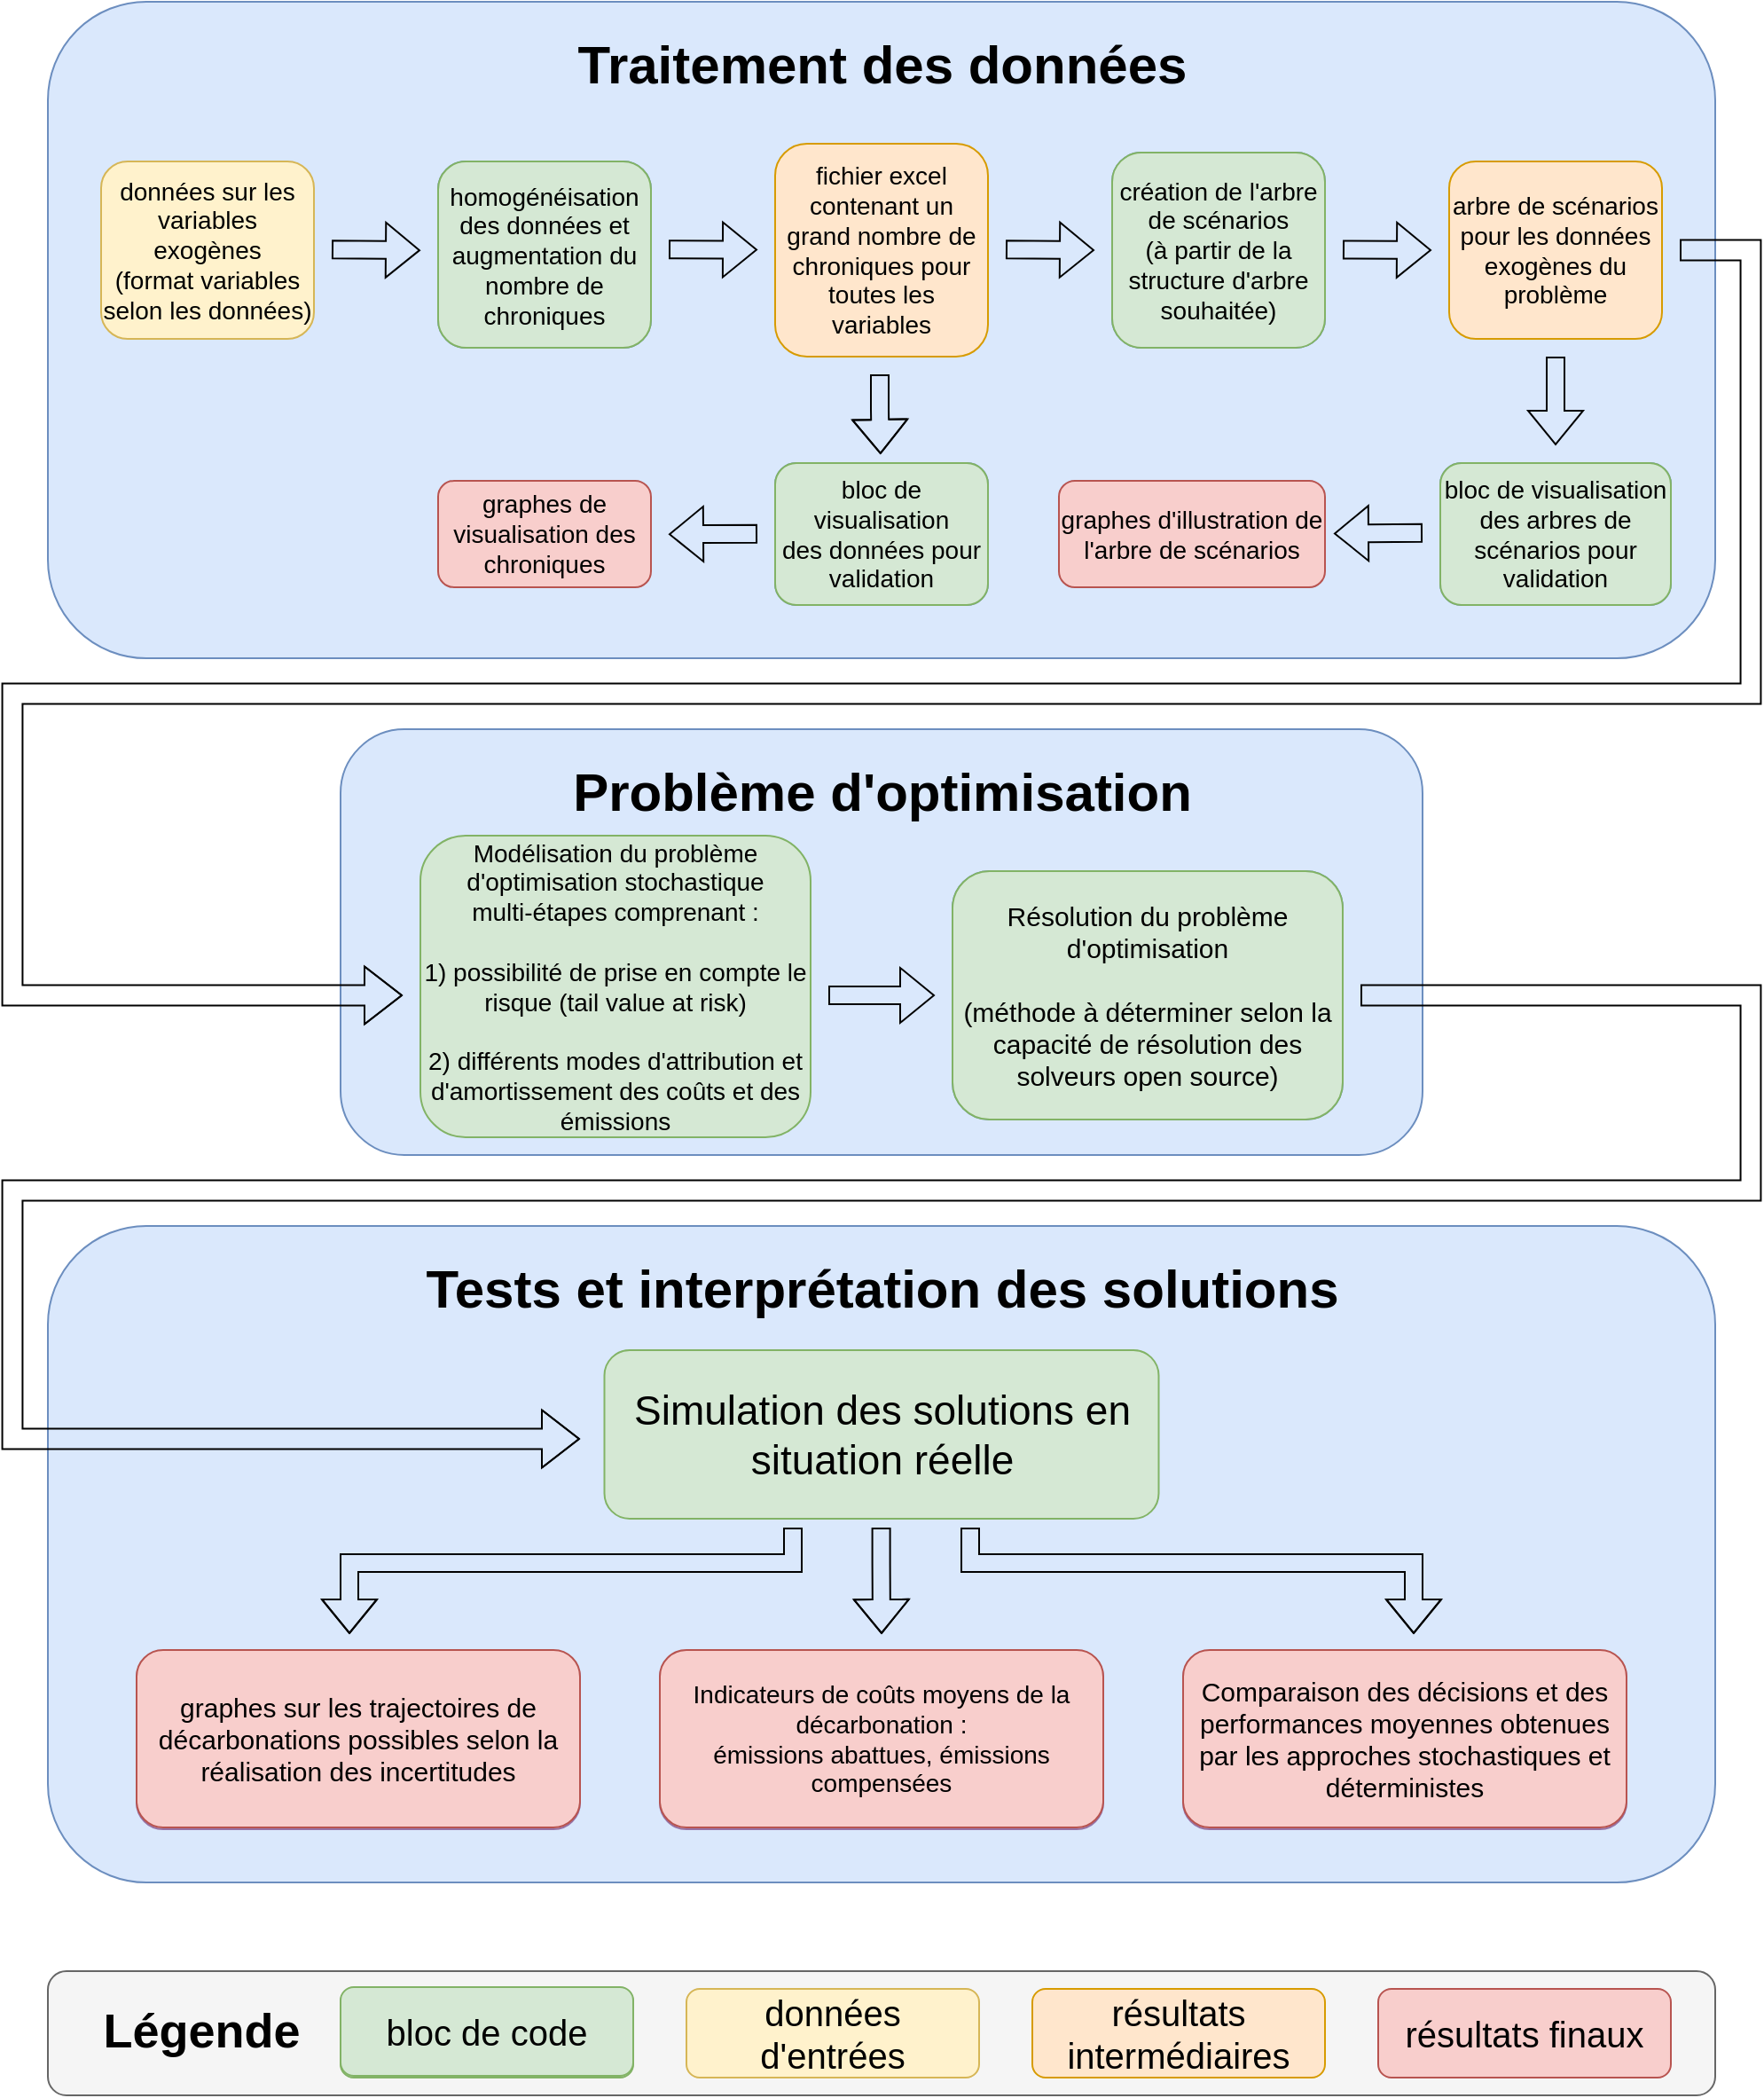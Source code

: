 <mxfile version="20.5.1" type="github">
  <diagram id="UGLpWQPzaHl7IFxpticA" name="Page-1">
    <mxGraphModel dx="3031" dy="1450" grid="1" gridSize="10" guides="1" tooltips="1" connect="1" arrows="1" fold="1" page="1" pageScale="1" pageWidth="827" pageHeight="1169" background="#ffffff" math="0" shadow="0">
      <root>
        <mxCell id="0" />
        <mxCell id="1" parent="0" />
        <mxCell id="GMd4P8_Klf1V9hqmh4ww-91" value="" style="rounded=1;whiteSpace=wrap;html=1;fillColor=#f5f5f5;strokeColor=#666666;imageWidth=18;allowArrows=0;connectable=0;fontColor=#333333;" vertex="1" parent="1">
          <mxGeometry x="20" y="1180" width="940" height="70" as="geometry" />
        </mxCell>
        <mxCell id="GMd4P8_Klf1V9hqmh4ww-72" value="&lt;font style=&quot;font-size: 30px;&quot;&gt;&lt;b&gt;Problème d&#39;optimisation&lt;/b&gt;&lt;/font&gt;" style="text;html=1;align=center;verticalAlign=middle;resizable=0;points=[];autosize=1;strokeColor=none;fillColor=none;" vertex="1" parent="1">
          <mxGeometry x="313" y="490" width="370" height="50" as="geometry" />
        </mxCell>
        <mxCell id="GMd4P8_Klf1V9hqmh4ww-62" value="" style="rounded=1;whiteSpace=wrap;html=1;fillColor=#dae8fc;strokeColor=#6c8ebf;imageWidth=18;allowArrows=0;connectable=0;" vertex="1" parent="1">
          <mxGeometry x="20" y="760" width="940" height="370" as="geometry" />
        </mxCell>
        <mxCell id="GMd4P8_Klf1V9hqmh4ww-23" value="" style="rounded=1;whiteSpace=wrap;html=1;fillColor=#dae8fc;strokeColor=#6c8ebf;connectable=0;allowArrows=0;" vertex="1" parent="1">
          <mxGeometry x="20" y="70" width="940" height="370" as="geometry" />
        </mxCell>
        <mxCell id="GMd4P8_Klf1V9hqmh4ww-2" value="" style="shape=flexArrow;endArrow=classic;html=1;rounded=0;" edge="1" parent="1">
          <mxGeometry width="50" height="50" relative="1" as="geometry">
            <mxPoint x="180" y="209.66" as="sourcePoint" />
            <mxPoint x="230" y="210.08" as="targetPoint" />
            <Array as="points">
              <mxPoint x="180" y="209.66" />
            </Array>
          </mxGeometry>
        </mxCell>
        <mxCell id="GMd4P8_Klf1V9hqmh4ww-3" value="&lt;div style=&quot;font-size: 14px;&quot; align=&quot;center&quot;&gt;&lt;font style=&quot;font-size: 14px;&quot;&gt;homogénéisation des données et augmentation du nombre de chroniques&lt;br&gt;&lt;/font&gt;&lt;/div&gt;" style="rounded=1;whiteSpace=wrap;html=1;fillColor=#dae8fc;strokeColor=#6c8ebf;" vertex="1" parent="1">
          <mxGeometry x="240" y="160" width="120" height="105" as="geometry" />
        </mxCell>
        <mxCell id="GMd4P8_Klf1V9hqmh4ww-4" value="" style="shape=flexArrow;endArrow=classic;html=1;rounded=0;" edge="1" parent="1">
          <mxGeometry width="50" height="50" relative="1" as="geometry">
            <mxPoint x="370" y="209.66" as="sourcePoint" />
            <mxPoint x="420" y="209.8" as="targetPoint" />
          </mxGeometry>
        </mxCell>
        <mxCell id="GMd4P8_Klf1V9hqmh4ww-6" value="&lt;div style=&quot;font-size: 14px;&quot;&gt;&lt;font style=&quot;font-size: 14px;&quot;&gt;fichier excel&lt;/font&gt;&lt;/div&gt;&lt;div style=&quot;font-size: 14px;&quot;&gt;&lt;font style=&quot;font-size: 14px;&quot;&gt;contenant un grand nombre de chroniques pour toutes les variables&lt;br&gt;&lt;/font&gt;&lt;/div&gt;" style="rounded=1;whiteSpace=wrap;html=1;fillColor=#ffe6cc;strokeColor=#d79b00;" vertex="1" parent="1">
          <mxGeometry x="430" y="150" width="120" height="120" as="geometry" />
        </mxCell>
        <mxCell id="GMd4P8_Klf1V9hqmh4ww-14" value="&lt;div style=&quot;font-size: 14px;&quot;&gt;&lt;font style=&quot;font-size: 14px;&quot;&gt;données sur les variables exogènes &lt;br&gt;&lt;/font&gt;&lt;/div&gt;&lt;div style=&quot;font-size: 14px;&quot;&gt;&lt;font style=&quot;font-size: 14px;&quot;&gt;(format variables selon les données)&lt;br&gt;&lt;/font&gt;&lt;/div&gt;" style="rounded=1;whiteSpace=wrap;html=1;fillColor=#fff2cc;strokeColor=#d6b656;" vertex="1" parent="1">
          <mxGeometry x="50" y="160" width="120" height="100" as="geometry" />
        </mxCell>
        <mxCell id="GMd4P8_Klf1V9hqmh4ww-15" value="" style="shape=flexArrow;endArrow=classic;html=1;rounded=0;" edge="1" parent="1">
          <mxGeometry width="50" height="50" relative="1" as="geometry">
            <mxPoint x="560" y="209.66" as="sourcePoint" />
            <mxPoint x="610" y="209.99" as="targetPoint" />
          </mxGeometry>
        </mxCell>
        <mxCell id="GMd4P8_Klf1V9hqmh4ww-17" value="&lt;div style=&quot;font-size: 14px;&quot; align=&quot;center&quot;&gt;&lt;font style=&quot;font-size: 14px;&quot;&gt;bloc de création de l&#39;arbre de scénarios&lt;/font&gt;&lt;/div&gt;&lt;div style=&quot;font-size: 14px;&quot; align=&quot;center&quot;&gt;&lt;font style=&quot;font-size: 14px;&quot;&gt;(à partir de la structure d&#39;arbre souhaitée)&lt;br&gt;&lt;/font&gt;&lt;/div&gt;" style="rounded=1;whiteSpace=wrap;html=1;fillColor=#dae8fc;strokeColor=#6c8ebf;" vertex="1" parent="1">
          <mxGeometry x="620" y="155" width="120" height="110" as="geometry" />
        </mxCell>
        <mxCell id="GMd4P8_Klf1V9hqmh4ww-19" value="" style="shape=flexArrow;endArrow=classic;html=1;rounded=0;" edge="1" parent="1">
          <mxGeometry width="50" height="50" relative="1" as="geometry">
            <mxPoint x="750" y="209.72" as="sourcePoint" />
            <mxPoint x="800.0" y="210.05" as="targetPoint" />
          </mxGeometry>
        </mxCell>
        <mxCell id="GMd4P8_Klf1V9hqmh4ww-21" value="&lt;font style=&quot;font-size: 14px;&quot;&gt;arbre de scénarios pour les données exogènes du problème&lt;/font&gt;" style="rounded=1;whiteSpace=wrap;html=1;fillColor=#ffe6cc;strokeColor=#d79b00;" vertex="1" parent="1">
          <mxGeometry x="810" y="160" width="120" height="100" as="geometry" />
        </mxCell>
        <mxCell id="GMd4P8_Klf1V9hqmh4ww-24" value="&lt;font style=&quot;font-size: 30px;&quot;&gt;&lt;b&gt;Traitement des données&lt;br&gt;&lt;/b&gt;&lt;/font&gt;" style="text;html=1;align=center;verticalAlign=middle;resizable=0;points=[];autosize=1;strokeColor=none;fillColor=none;" vertex="1" parent="1">
          <mxGeometry x="305" y="80" width="370" height="50" as="geometry" />
        </mxCell>
        <mxCell id="GMd4P8_Klf1V9hqmh4ww-25" value="" style="rounded=1;whiteSpace=wrap;html=1;fillColor=#dae8fc;strokeColor=#6c8ebf;imageWidth=18;allowArrows=0;connectable=0;" vertex="1" parent="1">
          <mxGeometry x="185" y="480" width="610" height="240" as="geometry" />
        </mxCell>
        <mxCell id="GMd4P8_Klf1V9hqmh4ww-26" value="&lt;font style=&quot;font-size: 30px;&quot;&gt;&lt;b&gt;Problème d&#39;optimisation&lt;/b&gt;&lt;/font&gt;" style="text;html=1;align=center;verticalAlign=middle;resizable=0;points=[];autosize=1;strokeColor=none;fillColor=none;" vertex="1" parent="1">
          <mxGeometry x="305" y="490" width="370" height="50" as="geometry" />
        </mxCell>
        <mxCell id="GMd4P8_Klf1V9hqmh4ww-29" value="" style="shape=flexArrow;endArrow=classic;html=1;rounded=0;width=11.429;endSize=6.667;" edge="1" parent="1">
          <mxGeometry width="50" height="50" relative="1" as="geometry">
            <mxPoint x="940" y="210" as="sourcePoint" />
            <mxPoint x="220" y="630" as="targetPoint" />
            <Array as="points">
              <mxPoint x="980" y="210" />
              <mxPoint x="980" y="460" />
              <mxPoint y="460" />
              <mxPoint y="630" />
            </Array>
          </mxGeometry>
        </mxCell>
        <mxCell id="GMd4P8_Klf1V9hqmh4ww-33" value="" style="shape=flexArrow;endArrow=classic;html=1;rounded=0;" edge="1" parent="1">
          <mxGeometry width="50" height="50" relative="1" as="geometry">
            <mxPoint x="489" y="280" as="sourcePoint" />
            <mxPoint x="489.41" y="325" as="targetPoint" />
            <Array as="points">
              <mxPoint x="489" y="300" />
            </Array>
          </mxGeometry>
        </mxCell>
        <mxCell id="GMd4P8_Klf1V9hqmh4ww-34" value="&lt;div style=&quot;font-size: 14px;&quot; align=&quot;center&quot;&gt;&lt;font style=&quot;font-size: 14px;&quot;&gt;bloc de visualisation&lt;/font&gt;&lt;/div&gt;&lt;div style=&quot;font-size: 14px;&quot; align=&quot;center&quot;&gt;&lt;font style=&quot;font-size: 14px;&quot;&gt;des données pour validation&lt;br&gt;&lt;/font&gt;&lt;/div&gt;" style="rounded=1;whiteSpace=wrap;html=1;fillColor=#dae8fc;strokeColor=#6c8ebf;" vertex="1" parent="1">
          <mxGeometry x="430" y="330" width="120" height="80" as="geometry" />
        </mxCell>
        <mxCell id="GMd4P8_Klf1V9hqmh4ww-35" value="" style="shape=flexArrow;endArrow=classic;html=1;rounded=0;" edge="1" parent="1">
          <mxGeometry width="50" height="50" relative="1" as="geometry">
            <mxPoint x="870" y="270.0" as="sourcePoint" />
            <mxPoint x="870" y="320" as="targetPoint" />
          </mxGeometry>
        </mxCell>
        <mxCell id="GMd4P8_Klf1V9hqmh4ww-36" value="&lt;div style=&quot;font-size: 14px;&quot; align=&quot;center&quot;&gt;&lt;font style=&quot;font-size: 14px;&quot;&gt;bloc de visualisation&lt;/font&gt;&lt;/div&gt;&lt;div style=&quot;font-size: 14px;&quot; align=&quot;center&quot;&gt;&lt;font style=&quot;font-size: 14px;&quot;&gt;des arbres de scénarios pour validation&lt;br&gt;&lt;/font&gt;&lt;/div&gt;" style="rounded=1;whiteSpace=wrap;html=1;fillColor=#dae8fc;strokeColor=#6c8ebf;" vertex="1" parent="1">
          <mxGeometry x="805" y="330" width="130" height="80" as="geometry" />
        </mxCell>
        <mxCell id="GMd4P8_Klf1V9hqmh4ww-39" value="&lt;font style=&quot;font-size: 14px;&quot;&gt;graphes de visualisation des chroniques&lt;/font&gt;" style="rounded=1;whiteSpace=wrap;html=1;fillColor=#f8cecc;strokeColor=#b85450;" vertex="1" parent="1">
          <mxGeometry x="240" y="340" width="120" height="60" as="geometry" />
        </mxCell>
        <mxCell id="GMd4P8_Klf1V9hqmh4ww-41" value="&lt;div&gt;&lt;font style=&quot;font-size: 14px;&quot;&gt;graphes d&#39;illustration de l&#39;arbre de scénarios&lt;/font&gt;&lt;/div&gt;" style="rounded=1;whiteSpace=wrap;html=1;fillColor=#f8cecc;strokeColor=#b85450;" vertex="1" parent="1">
          <mxGeometry x="590" y="340" width="150" height="60" as="geometry" />
        </mxCell>
        <mxCell id="GMd4P8_Klf1V9hqmh4ww-42" value="" style="shape=flexArrow;endArrow=classic;html=1;rounded=0;" edge="1" parent="1">
          <mxGeometry width="50" height="50" relative="1" as="geometry">
            <mxPoint x="795" y="369.41" as="sourcePoint" />
            <mxPoint x="745" y="369.71" as="targetPoint" />
          </mxGeometry>
        </mxCell>
        <mxCell id="GMd4P8_Klf1V9hqmh4ww-44" value="" style="shape=flexArrow;endArrow=classic;html=1;rounded=0;" edge="1" parent="1">
          <mxGeometry width="50" height="50" relative="1" as="geometry">
            <mxPoint x="420" y="369.82" as="sourcePoint" />
            <mxPoint x="370" y="370.12" as="targetPoint" />
          </mxGeometry>
        </mxCell>
        <mxCell id="GMd4P8_Klf1V9hqmh4ww-45" value="&lt;div style=&quot;font-size: 14px;&quot;&gt;&lt;font style=&quot;font-size: 14px;&quot;&gt;Modélisation du problème d&#39;optimisation stochastique &lt;br&gt;&lt;/font&gt;&lt;/div&gt;&lt;div style=&quot;font-size: 14px;&quot;&gt;&lt;font style=&quot;font-size: 14px;&quot;&gt;multi-étapes comprenant :&lt;/font&gt;&lt;/div&gt;&lt;div style=&quot;font-size: 14px;&quot;&gt;&lt;font style=&quot;font-size: 14px;&quot;&gt;&lt;br&gt;&lt;/font&gt;&lt;/div&gt;&lt;div style=&quot;font-size: 14px;&quot;&gt;&lt;font style=&quot;font-size: 14px;&quot;&gt;1) possibilité de prise en compte le risque (tail value at risk)&lt;/font&gt;&lt;/div&gt;&lt;div style=&quot;font-size: 14px;&quot;&gt;&lt;font style=&quot;font-size: 14px;&quot;&gt;&lt;br&gt;&lt;/font&gt;&lt;/div&gt;&lt;div style=&quot;font-size: 14px;&quot;&gt;&lt;font style=&quot;font-size: 14px;&quot;&gt;2) différents modes d&#39;attribution et d&#39;amortissement des coûts et des émissions&lt;br&gt;&lt;/font&gt;&lt;/div&gt;" style="rounded=1;whiteSpace=wrap;html=1;fillColor=#d5e8d4;strokeColor=#82b366;" vertex="1" parent="1">
          <mxGeometry x="230" y="540" width="220" height="170" as="geometry" />
        </mxCell>
        <mxCell id="GMd4P8_Klf1V9hqmh4ww-61" value="" style="shape=flexArrow;endArrow=classic;html=1;rounded=0;width=11.429;endSize=6.667;startArrow=none;" edge="1" parent="1">
          <mxGeometry width="50" height="50" relative="1" as="geometry">
            <mxPoint x="760" y="630" as="sourcePoint" />
            <mxPoint x="320" y="880" as="targetPoint" />
            <Array as="points">
              <mxPoint x="980" y="630" />
              <mxPoint x="980" y="740" />
              <mxPoint y="740" />
              <mxPoint y="880" />
            </Array>
          </mxGeometry>
        </mxCell>
        <mxCell id="GMd4P8_Klf1V9hqmh4ww-64" value="Test des solutions sur des cas d&#39;application réels" style="rounded=1;whiteSpace=wrap;html=1;fillColor=#d5e8d4;strokeColor=#82b366;" vertex="1" parent="1">
          <mxGeometry x="407.5" y="830" width="165" height="95" as="geometry" />
        </mxCell>
        <mxCell id="GMd4P8_Klf1V9hqmh4ww-68" value="&lt;div style=&quot;font-size: 15px;&quot;&gt;&lt;font style=&quot;font-size: 15px;&quot;&gt;Résolution du problème d&#39;optimisation&lt;/font&gt;&lt;/div&gt;&lt;div style=&quot;font-size: 15px;&quot;&gt;&lt;font style=&quot;font-size: 15px;&quot;&gt;&lt;br&gt;&lt;/font&gt;&lt;/div&gt;&lt;div style=&quot;font-size: 15px;&quot;&gt;&lt;font style=&quot;font-size: 15px;&quot;&gt;(méthode à déterminer selon la capacité de résolution des solveurs open source)&lt;br&gt;&lt;/font&gt;&lt;/div&gt;" style="rounded=1;whiteSpace=wrap;html=1;fillColor=#dae8fc;strokeColor=#6c8ebf;" vertex="1" parent="1">
          <mxGeometry x="530" y="560" width="220" height="140" as="geometry" />
        </mxCell>
        <mxCell id="GMd4P8_Klf1V9hqmh4ww-70" value="" style="shape=flexArrow;endArrow=classic;html=1;rounded=0;" edge="1" parent="1">
          <mxGeometry width="50" height="50" relative="1" as="geometry">
            <mxPoint x="460" y="630" as="sourcePoint" />
            <mxPoint x="520" y="630" as="targetPoint" />
          </mxGeometry>
        </mxCell>
        <mxCell id="GMd4P8_Klf1V9hqmh4ww-71" value="&lt;div style=&quot;font-size: 30px;&quot;&gt;&lt;b&gt;&lt;font style=&quot;font-size: 30px;&quot;&gt;Tests et interprétation des solutions&lt;br&gt;&lt;/font&gt;&lt;/b&gt;&lt;/div&gt;" style="text;html=1;align=center;verticalAlign=middle;resizable=0;points=[];autosize=1;strokeColor=none;fillColor=none;" vertex="1" parent="1">
          <mxGeometry x="220" y="770" width="540" height="50" as="geometry" />
        </mxCell>
        <mxCell id="GMd4P8_Klf1V9hqmh4ww-74" value="&lt;font style=&quot;font-size: 15px;&quot;&gt;graphes sur les trajectoires de décarbonations possibles selon la réalisation des incertitudes&lt;/font&gt;" style="rounded=1;whiteSpace=wrap;html=1;fillColor=#e1d5e7;strokeColor=#9673a6;" vertex="1" parent="1">
          <mxGeometry x="70" y="1000" width="250" height="100" as="geometry" />
        </mxCell>
        <mxCell id="GMd4P8_Klf1V9hqmh4ww-75" value="&lt;font style=&quot;font-size: 15px;&quot;&gt;Comparaison des décisions et des performances moyennes obtenues par les approches stochastiques et déterministes&lt;/font&gt;" style="rounded=1;whiteSpace=wrap;html=1;fillColor=#e1d5e7;strokeColor=#9673a6;" vertex="1" parent="1">
          <mxGeometry x="660" y="1000" width="250" height="100" as="geometry" />
        </mxCell>
        <mxCell id="GMd4P8_Klf1V9hqmh4ww-77" value="&lt;div style=&quot;font-size: 14px;&quot;&gt;&lt;font style=&quot;font-size: 14px;&quot;&gt;Indicateurs de coûts moyens de la décarbonation : &lt;br&gt;&lt;/font&gt;&lt;/div&gt;&lt;div style=&quot;font-size: 14px;&quot;&gt;&lt;font style=&quot;font-size: 14px;&quot;&gt;émissions abattues, émissions compensées&lt;/font&gt;&lt;/div&gt;" style="rounded=1;whiteSpace=wrap;html=1;fillColor=#e1d5e7;strokeColor=#9673a6;" vertex="1" parent="1">
          <mxGeometry x="365" y="1000" width="250" height="100" as="geometry" />
        </mxCell>
        <mxCell id="GMd4P8_Klf1V9hqmh4ww-85" value="" style="shape=flexArrow;endArrow=classic;html=1;rounded=0;" edge="1" parent="1">
          <mxGeometry width="50" height="50" relative="1" as="geometry">
            <mxPoint x="440" y="930" as="sourcePoint" />
            <mxPoint x="190" y="990" as="targetPoint" />
            <Array as="points">
              <mxPoint x="440" y="950" />
              <mxPoint x="190" y="950" />
            </Array>
          </mxGeometry>
        </mxCell>
        <mxCell id="GMd4P8_Klf1V9hqmh4ww-86" value="" style="shape=flexArrow;endArrow=classic;html=1;rounded=0;" edge="1" parent="1">
          <mxGeometry width="50" height="50" relative="1" as="geometry">
            <mxPoint x="489.8" y="930" as="sourcePoint" />
            <mxPoint x="490" y="990" as="targetPoint" />
            <Array as="points">
              <mxPoint x="489.8" y="950" />
            </Array>
          </mxGeometry>
        </mxCell>
        <mxCell id="GMd4P8_Klf1V9hqmh4ww-87" value="" style="shape=flexArrow;endArrow=classic;html=1;rounded=0;" edge="1" parent="1">
          <mxGeometry width="50" height="50" relative="1" as="geometry">
            <mxPoint x="540" y="930" as="sourcePoint" />
            <mxPoint x="790" y="990" as="targetPoint" />
            <Array as="points">
              <mxPoint x="540" y="950" />
              <mxPoint x="790" y="950" />
            </Array>
          </mxGeometry>
        </mxCell>
        <mxCell id="GMd4P8_Klf1V9hqmh4ww-88" value="&lt;font size=&quot;1&quot;&gt;&lt;b style=&quot;font-size: 27px;&quot;&gt;Légende&amp;nbsp; &lt;br&gt;&lt;/b&gt;&lt;/font&gt;" style="text;html=1;align=center;verticalAlign=middle;resizable=0;points=[];autosize=1;strokeColor=none;fillColor=none;fontSize=14;" vertex="1" parent="1">
          <mxGeometry x="40" y="1189" width="140" height="50" as="geometry" />
        </mxCell>
        <mxCell id="GMd4P8_Klf1V9hqmh4ww-89" value="&lt;font style=&quot;font-size: 20px;&quot;&gt;bloc de code&lt;/font&gt;" style="rounded=1;whiteSpace=wrap;html=1;fillColor=#d5e8d4;strokeColor=#82b366;" vertex="1" parent="1">
          <mxGeometry x="185" y="1190" width="165" height="50" as="geometry" />
        </mxCell>
        <mxCell id="GMd4P8_Klf1V9hqmh4ww-90" value="&lt;font style=&quot;font-size: 20px;&quot;&gt;données d&#39;entrées&lt;/font&gt;" style="rounded=1;whiteSpace=wrap;html=1;fillColor=#fff2cc;strokeColor=#d6b656;" vertex="1" parent="1">
          <mxGeometry x="380" y="1190" width="165" height="50" as="geometry" />
        </mxCell>
        <mxCell id="GMd4P8_Klf1V9hqmh4ww-93" value="&lt;font style=&quot;font-size: 15px;&quot;&gt;Comparaison des décisions et des performances moyennes obtenues par les approches stochastiques et déterministes&lt;/font&gt;" style="rounded=1;whiteSpace=wrap;html=1;fillColor=#f8cecc;strokeColor=#b85450;" vertex="1" parent="1">
          <mxGeometry x="660" y="999" width="250" height="100" as="geometry" />
        </mxCell>
        <mxCell id="GMd4P8_Klf1V9hqmh4ww-94" value="&lt;font style=&quot;font-size: 20px;&quot;&gt;résultats finaux&lt;/font&gt;" style="rounded=1;whiteSpace=wrap;html=1;fillColor=#f8cecc;strokeColor=#b85450;" vertex="1" parent="1">
          <mxGeometry x="770" y="1190" width="165" height="50" as="geometry" />
        </mxCell>
        <mxCell id="GMd4P8_Klf1V9hqmh4ww-95" value="&lt;div style=&quot;font-size: 14px;&quot;&gt;&lt;font style=&quot;font-size: 14px;&quot;&gt;Indicateurs de coûts moyens de la décarbonation : &lt;br&gt;&lt;/font&gt;&lt;/div&gt;&lt;div style=&quot;font-size: 14px;&quot;&gt;&lt;font style=&quot;font-size: 14px;&quot;&gt;émissions abattues, émissions compensées&lt;/font&gt;&lt;/div&gt;" style="rounded=1;whiteSpace=wrap;html=1;fillColor=#f8cecc;strokeColor=#b85450;" vertex="1" parent="1">
          <mxGeometry x="365" y="999" width="250" height="100" as="geometry" />
        </mxCell>
        <mxCell id="GMd4P8_Klf1V9hqmh4ww-96" value="&lt;font style=&quot;font-size: 15px;&quot;&gt;graphes sur les trajectoires de décarbonations possibles selon la réalisation des incertitudes&lt;/font&gt;" style="rounded=1;whiteSpace=wrap;html=1;fillColor=#f8cecc;strokeColor=#b85450;" vertex="1" parent="1">
          <mxGeometry x="70" y="999" width="250" height="100" as="geometry" />
        </mxCell>
        <mxCell id="GMd4P8_Klf1V9hqmh4ww-97" value="&lt;font style=&quot;font-size: 20px;&quot;&gt;résultats intermédiaires&lt;/font&gt;" style="rounded=1;whiteSpace=wrap;html=1;fillColor=#ffe6cc;strokeColor=#d79b00;" vertex="1" parent="1">
          <mxGeometry x="575" y="1190" width="165" height="50" as="geometry" />
        </mxCell>
        <mxCell id="GMd4P8_Klf1V9hqmh4ww-98" value="&lt;font style=&quot;font-size: 23px;&quot;&gt;Simulation des solutions en situation réelle&lt;/font&gt;" style="rounded=1;whiteSpace=wrap;html=1;fillColor=#d5e8d4;strokeColor=#82b366;" vertex="1" parent="1">
          <mxGeometry x="333.75" y="830" width="312.5" height="95" as="geometry" />
        </mxCell>
        <mxCell id="GMd4P8_Klf1V9hqmh4ww-99" value="&lt;font style=&quot;font-size: 20px;&quot;&gt;bloc de code&lt;/font&gt;" style="rounded=1;whiteSpace=wrap;html=1;fillColor=#d5e8d4;strokeColor=#82b366;" vertex="1" parent="1">
          <mxGeometry x="185" y="1189" width="165" height="50" as="geometry" />
        </mxCell>
        <mxCell id="GMd4P8_Klf1V9hqmh4ww-102" value="&lt;div style=&quot;font-size: 14px;&quot; align=&quot;center&quot;&gt;&lt;font style=&quot;font-size: 14px;&quot;&gt;création de l&#39;arbre de scénarios&lt;/font&gt;&lt;/div&gt;&lt;div style=&quot;font-size: 14px;&quot; align=&quot;center&quot;&gt;&lt;font style=&quot;font-size: 14px;&quot;&gt;(à partir de la structure d&#39;arbre souhaitée)&lt;br&gt;&lt;/font&gt;&lt;/div&gt;" style="rounded=1;whiteSpace=wrap;html=1;fillColor=#d5e8d4;strokeColor=#82b366;" vertex="1" parent="1">
          <mxGeometry x="620" y="155" width="120" height="110" as="geometry" />
        </mxCell>
        <mxCell id="GMd4P8_Klf1V9hqmh4ww-103" value="&lt;div style=&quot;font-size: 14px;&quot; align=&quot;center&quot;&gt;&lt;font style=&quot;font-size: 14px;&quot;&gt;homogénéisation des données et augmentation du nombre de chroniques&lt;br&gt;&lt;/font&gt;&lt;/div&gt;" style="rounded=1;whiteSpace=wrap;html=1;fillColor=#d5e8d4;strokeColor=#82b366;" vertex="1" parent="1">
          <mxGeometry x="240" y="160" width="120" height="105" as="geometry" />
        </mxCell>
        <mxCell id="GMd4P8_Klf1V9hqmh4ww-104" value="&lt;div style=&quot;font-size: 14px;&quot; align=&quot;center&quot;&gt;&lt;font style=&quot;font-size: 14px;&quot;&gt;bloc de visualisation&lt;/font&gt;&lt;/div&gt;&lt;div style=&quot;font-size: 14px;&quot; align=&quot;center&quot;&gt;&lt;font style=&quot;font-size: 14px;&quot;&gt;des données pour validation&lt;br&gt;&lt;/font&gt;&lt;/div&gt;" style="rounded=1;whiteSpace=wrap;html=1;fillColor=#d5e8d4;strokeColor=#82b366;" vertex="1" parent="1">
          <mxGeometry x="430" y="330" width="120" height="80" as="geometry" />
        </mxCell>
        <mxCell id="GMd4P8_Klf1V9hqmh4ww-105" value="&lt;div style=&quot;font-size: 14px;&quot; align=&quot;center&quot;&gt;&lt;font style=&quot;font-size: 14px;&quot;&gt;bloc de visualisation&lt;/font&gt;&lt;/div&gt;&lt;div style=&quot;font-size: 14px;&quot; align=&quot;center&quot;&gt;&lt;font style=&quot;font-size: 14px;&quot;&gt;des arbres de scénarios pour validation&lt;br&gt;&lt;/font&gt;&lt;/div&gt;" style="rounded=1;whiteSpace=wrap;html=1;fillColor=#d5e8d4;strokeColor=#82b366;" vertex="1" parent="1">
          <mxGeometry x="805" y="330" width="130" height="80" as="geometry" />
        </mxCell>
        <mxCell id="GMd4P8_Klf1V9hqmh4ww-106" value="&lt;div style=&quot;font-size: 15px;&quot;&gt;&lt;font style=&quot;font-size: 15px;&quot;&gt;Résolution du problème d&#39;optimisation&lt;/font&gt;&lt;/div&gt;&lt;div style=&quot;font-size: 15px;&quot;&gt;&lt;font style=&quot;font-size: 15px;&quot;&gt;&lt;br&gt;&lt;/font&gt;&lt;/div&gt;&lt;div style=&quot;font-size: 15px;&quot;&gt;&lt;font style=&quot;font-size: 15px;&quot;&gt;(méthode à déterminer selon la capacité de résolution des solveurs open source)&lt;br&gt;&lt;/font&gt;&lt;/div&gt;" style="rounded=1;whiteSpace=wrap;html=1;fillColor=#d5e8d4;strokeColor=#82b366;" vertex="1" parent="1">
          <mxGeometry x="530" y="560" width="220" height="140" as="geometry" />
        </mxCell>
      </root>
    </mxGraphModel>
  </diagram>
</mxfile>
